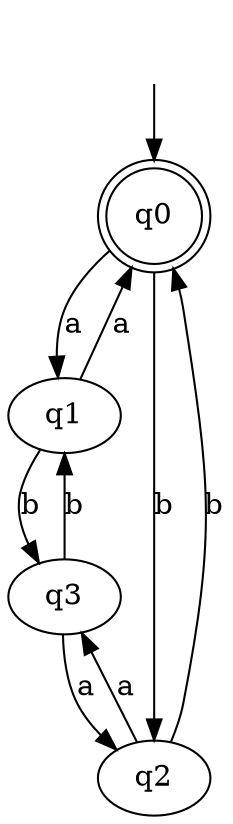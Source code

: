 digraph angluin {
q0 [label=q0, shape=doublecircle];
q1 [label=q1];
q2 [label=q2];
q3 [label=q3];
q0 -> q1  [label=a];
q0 -> q2  [label=b];
q1 -> q0  [label=a];
q1 -> q3  [label=b];
q2 -> q3  [label=a];
q2 -> q0  [label=b];
q3 -> q2  [label=a];
q3 -> q1  [label=b];
__start0 [label="", shape=none];
__start0 -> q0  [label=""];
}
